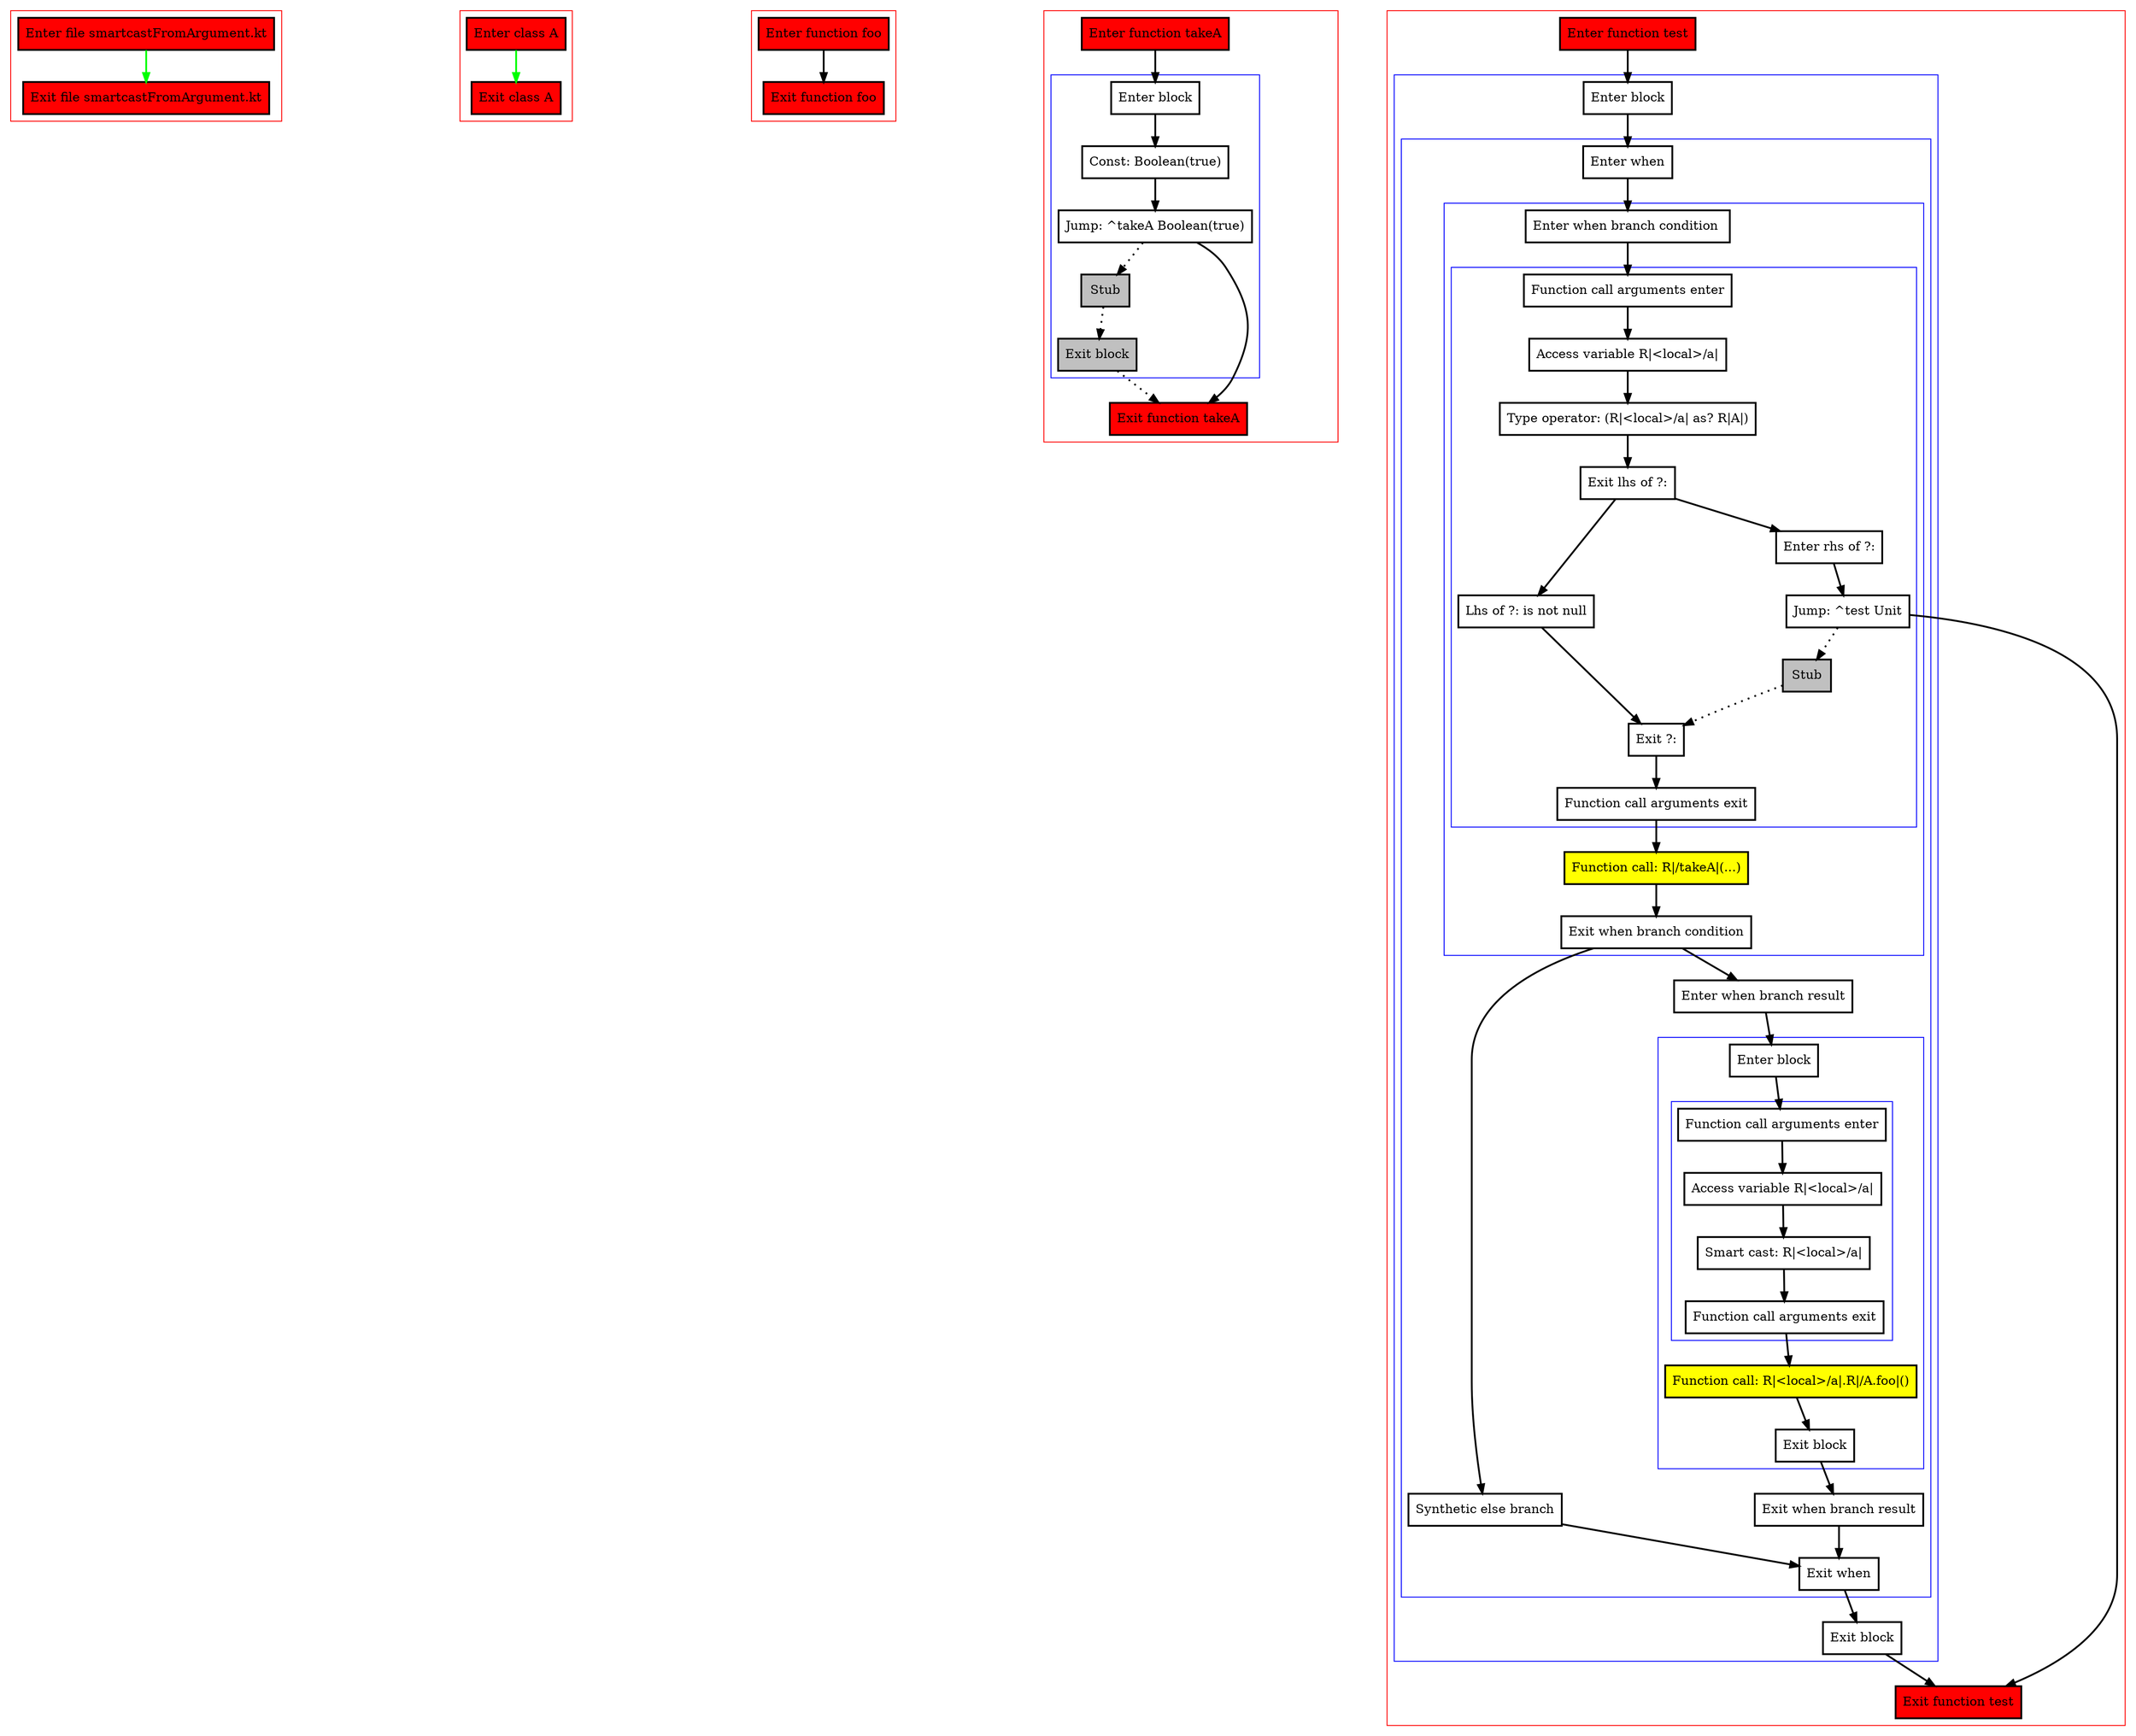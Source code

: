 digraph smartcastFromArgument_kt {
    graph [nodesep=3]
    node [shape=box penwidth=2]
    edge [penwidth=2]

    subgraph cluster_0 {
        color=red
        0 [label="Enter file smartcastFromArgument.kt" style="filled" fillcolor=red];
        1 [label="Exit file smartcastFromArgument.kt" style="filled" fillcolor=red];
    }
    0 -> {1} [color=green];

    subgraph cluster_1 {
        color=red
        2 [label="Enter class A" style="filled" fillcolor=red];
        3 [label="Exit class A" style="filled" fillcolor=red];
    }
    2 -> {3} [color=green];

    subgraph cluster_2 {
        color=red
        4 [label="Enter function foo" style="filled" fillcolor=red];
        5 [label="Exit function foo" style="filled" fillcolor=red];
    }
    4 -> {5};

    subgraph cluster_3 {
        color=red
        6 [label="Enter function takeA" style="filled" fillcolor=red];
        subgraph cluster_4 {
            color=blue
            7 [label="Enter block"];
            8 [label="Const: Boolean(true)"];
            9 [label="Jump: ^takeA Boolean(true)"];
            10 [label="Stub" style="filled" fillcolor=gray];
            11 [label="Exit block" style="filled" fillcolor=gray];
        }
        12 [label="Exit function takeA" style="filled" fillcolor=red];
    }
    6 -> {7};
    7 -> {8};
    8 -> {9};
    9 -> {12};
    9 -> {10} [style=dotted];
    10 -> {11} [style=dotted];
    11 -> {12} [style=dotted];

    subgraph cluster_5 {
        color=red
        13 [label="Enter function test" style="filled" fillcolor=red];
        subgraph cluster_6 {
            color=blue
            14 [label="Enter block"];
            subgraph cluster_7 {
                color=blue
                15 [label="Enter when"];
                subgraph cluster_8 {
                    color=blue
                    16 [label="Enter when branch condition "];
                    subgraph cluster_9 {
                        color=blue
                        17 [label="Function call arguments enter"];
                        18 [label="Access variable R|<local>/a|"];
                        19 [label="Type operator: (R|<local>/a| as? R|A|)"];
                        20 [label="Exit lhs of ?:"];
                        21 [label="Enter rhs of ?:"];
                        22 [label="Jump: ^test Unit"];
                        23 [label="Stub" style="filled" fillcolor=gray];
                        24 [label="Lhs of ?: is not null"];
                        25 [label="Exit ?:"];
                        26 [label="Function call arguments exit"];
                    }
                    27 [label="Function call: R|/takeA|(...)" style="filled" fillcolor=yellow];
                    28 [label="Exit when branch condition"];
                }
                29 [label="Synthetic else branch"];
                30 [label="Enter when branch result"];
                subgraph cluster_10 {
                    color=blue
                    31 [label="Enter block"];
                    subgraph cluster_11 {
                        color=blue
                        32 [label="Function call arguments enter"];
                        33 [label="Access variable R|<local>/a|"];
                        34 [label="Smart cast: R|<local>/a|"];
                        35 [label="Function call arguments exit"];
                    }
                    36 [label="Function call: R|<local>/a|.R|/A.foo|()" style="filled" fillcolor=yellow];
                    37 [label="Exit block"];
                }
                38 [label="Exit when branch result"];
                39 [label="Exit when"];
            }
            40 [label="Exit block"];
        }
        41 [label="Exit function test" style="filled" fillcolor=red];
    }
    13 -> {14};
    14 -> {15};
    15 -> {16};
    16 -> {17};
    17 -> {18};
    18 -> {19};
    19 -> {20};
    20 -> {21 24};
    21 -> {22};
    22 -> {41};
    22 -> {23} [style=dotted];
    23 -> {25} [style=dotted];
    24 -> {25};
    25 -> {26};
    26 -> {27};
    27 -> {28};
    28 -> {29 30};
    29 -> {39};
    30 -> {31};
    31 -> {32};
    32 -> {33};
    33 -> {34};
    34 -> {35};
    35 -> {36};
    36 -> {37};
    37 -> {38};
    38 -> {39};
    39 -> {40};
    40 -> {41};

}
